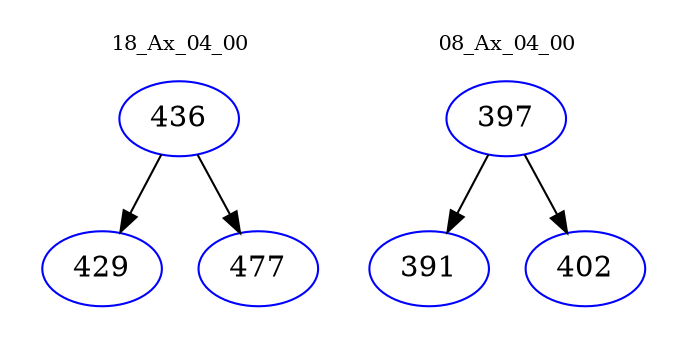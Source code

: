 digraph{
subgraph cluster_0 {
color = white
label = "18_Ax_04_00";
fontsize=10;
T0_436 [label="436", color="blue"]
T0_436 -> T0_429 [color="black"]
T0_429 [label="429", color="blue"]
T0_436 -> T0_477 [color="black"]
T0_477 [label="477", color="blue"]
}
subgraph cluster_1 {
color = white
label = "08_Ax_04_00";
fontsize=10;
T1_397 [label="397", color="blue"]
T1_397 -> T1_391 [color="black"]
T1_391 [label="391", color="blue"]
T1_397 -> T1_402 [color="black"]
T1_402 [label="402", color="blue"]
}
}
